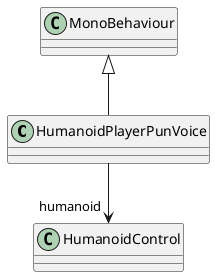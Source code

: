 @startuml
class HumanoidPlayerPunVoice {
}
MonoBehaviour <|-- HumanoidPlayerPunVoice
HumanoidPlayerPunVoice --> "humanoid" HumanoidControl
@enduml
